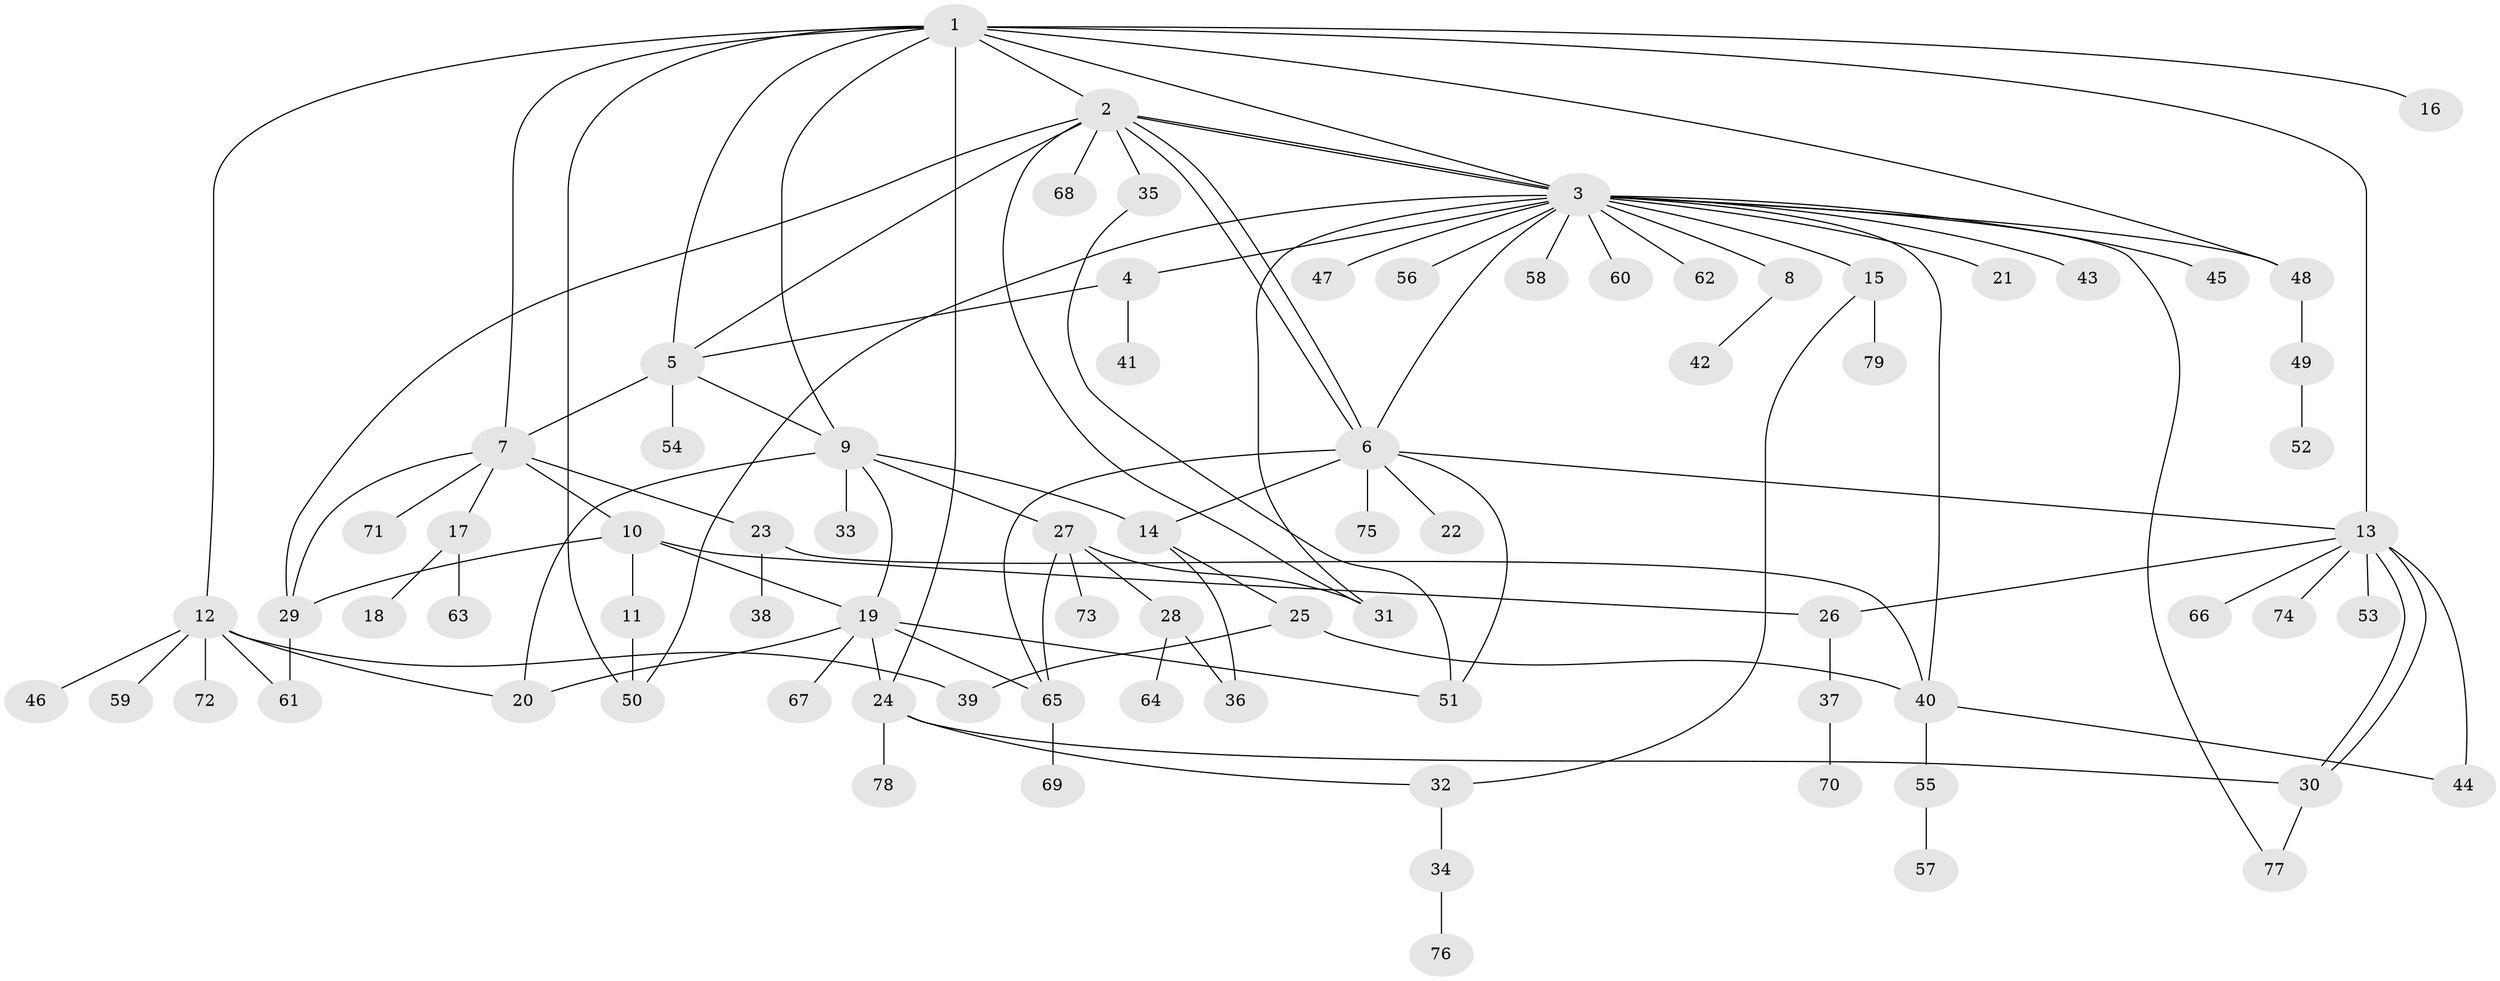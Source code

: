 // coarse degree distribution, {17: 0.06451612903225806, 7: 0.06451612903225806, 3: 0.16129032258064516, 1: 0.5161290322580645, 5: 0.03225806451612903, 2: 0.12903225806451613, 4: 0.03225806451612903}
// Generated by graph-tools (version 1.1) at 2025/18/03/04/25 18:18:17]
// undirected, 79 vertices, 114 edges
graph export_dot {
graph [start="1"]
  node [color=gray90,style=filled];
  1;
  2;
  3;
  4;
  5;
  6;
  7;
  8;
  9;
  10;
  11;
  12;
  13;
  14;
  15;
  16;
  17;
  18;
  19;
  20;
  21;
  22;
  23;
  24;
  25;
  26;
  27;
  28;
  29;
  30;
  31;
  32;
  33;
  34;
  35;
  36;
  37;
  38;
  39;
  40;
  41;
  42;
  43;
  44;
  45;
  46;
  47;
  48;
  49;
  50;
  51;
  52;
  53;
  54;
  55;
  56;
  57;
  58;
  59;
  60;
  61;
  62;
  63;
  64;
  65;
  66;
  67;
  68;
  69;
  70;
  71;
  72;
  73;
  74;
  75;
  76;
  77;
  78;
  79;
  1 -- 2;
  1 -- 3;
  1 -- 5;
  1 -- 7;
  1 -- 9;
  1 -- 12;
  1 -- 13;
  1 -- 16;
  1 -- 24;
  1 -- 48;
  1 -- 50;
  2 -- 3;
  2 -- 3;
  2 -- 5;
  2 -- 6;
  2 -- 6;
  2 -- 29;
  2 -- 31;
  2 -- 35;
  2 -- 68;
  3 -- 4;
  3 -- 6;
  3 -- 8;
  3 -- 15;
  3 -- 21;
  3 -- 31;
  3 -- 40;
  3 -- 43;
  3 -- 45;
  3 -- 47;
  3 -- 48;
  3 -- 50;
  3 -- 56;
  3 -- 58;
  3 -- 60;
  3 -- 62;
  3 -- 77;
  4 -- 5;
  4 -- 41;
  5 -- 7;
  5 -- 9;
  5 -- 54;
  6 -- 13;
  6 -- 14;
  6 -- 22;
  6 -- 51;
  6 -- 65;
  6 -- 75;
  7 -- 10;
  7 -- 17;
  7 -- 23;
  7 -- 29;
  7 -- 71;
  8 -- 42;
  9 -- 14;
  9 -- 19;
  9 -- 20;
  9 -- 27;
  9 -- 33;
  10 -- 11;
  10 -- 19;
  10 -- 26;
  10 -- 29;
  11 -- 50;
  12 -- 20;
  12 -- 39;
  12 -- 46;
  12 -- 59;
  12 -- 61;
  12 -- 72;
  13 -- 26;
  13 -- 30;
  13 -- 30;
  13 -- 44;
  13 -- 53;
  13 -- 66;
  13 -- 74;
  14 -- 25;
  14 -- 36;
  15 -- 32;
  15 -- 79;
  17 -- 18;
  17 -- 63;
  19 -- 20;
  19 -- 24;
  19 -- 51;
  19 -- 65;
  19 -- 67;
  23 -- 38;
  23 -- 40;
  24 -- 30;
  24 -- 32;
  24 -- 78;
  25 -- 39;
  25 -- 40;
  26 -- 37;
  27 -- 28;
  27 -- 31;
  27 -- 65;
  27 -- 73;
  28 -- 36;
  28 -- 64;
  29 -- 61;
  30 -- 77;
  32 -- 34;
  34 -- 76;
  35 -- 51;
  37 -- 70;
  40 -- 44;
  40 -- 55;
  48 -- 49;
  49 -- 52;
  55 -- 57;
  65 -- 69;
}

